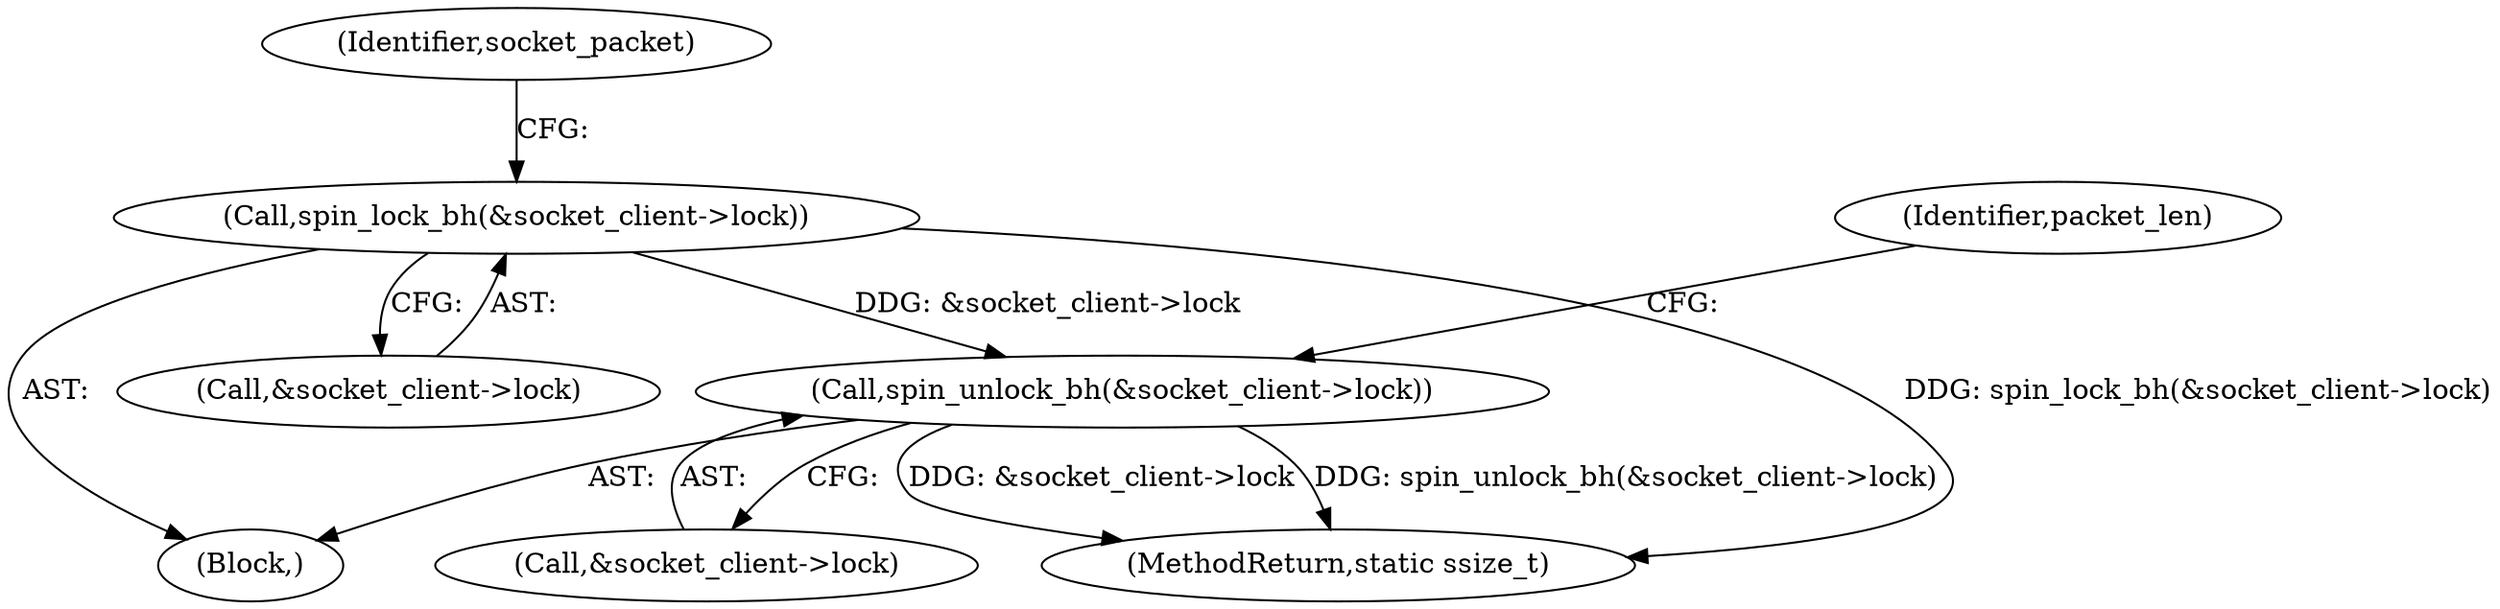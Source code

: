 digraph "0_linux_b5a1eeef04cc7859f34dec9b72ea1b28e4aba07c@pointer" {
"1000163" [label="(Call,spin_lock_bh(&socket_client->lock))"];
"1000177" [label="(Call,spin_unlock_bh(&socket_client->lock))"];
"1000177" [label="(Call,spin_unlock_bh(&socket_client->lock))"];
"1000171" [label="(Identifier,socket_packet)"];
"1000105" [label="(Block,)"];
"1000207" [label="(MethodReturn,static ssize_t)"];
"1000164" [label="(Call,&socket_client->lock)"];
"1000183" [label="(Identifier,packet_len)"];
"1000178" [label="(Call,&socket_client->lock)"];
"1000163" [label="(Call,spin_lock_bh(&socket_client->lock))"];
"1000163" -> "1000105"  [label="AST: "];
"1000163" -> "1000164"  [label="CFG: "];
"1000164" -> "1000163"  [label="AST: "];
"1000171" -> "1000163"  [label="CFG: "];
"1000163" -> "1000207"  [label="DDG: spin_lock_bh(&socket_client->lock)"];
"1000163" -> "1000177"  [label="DDG: &socket_client->lock"];
"1000177" -> "1000105"  [label="AST: "];
"1000177" -> "1000178"  [label="CFG: "];
"1000178" -> "1000177"  [label="AST: "];
"1000183" -> "1000177"  [label="CFG: "];
"1000177" -> "1000207"  [label="DDG: &socket_client->lock"];
"1000177" -> "1000207"  [label="DDG: spin_unlock_bh(&socket_client->lock)"];
}

